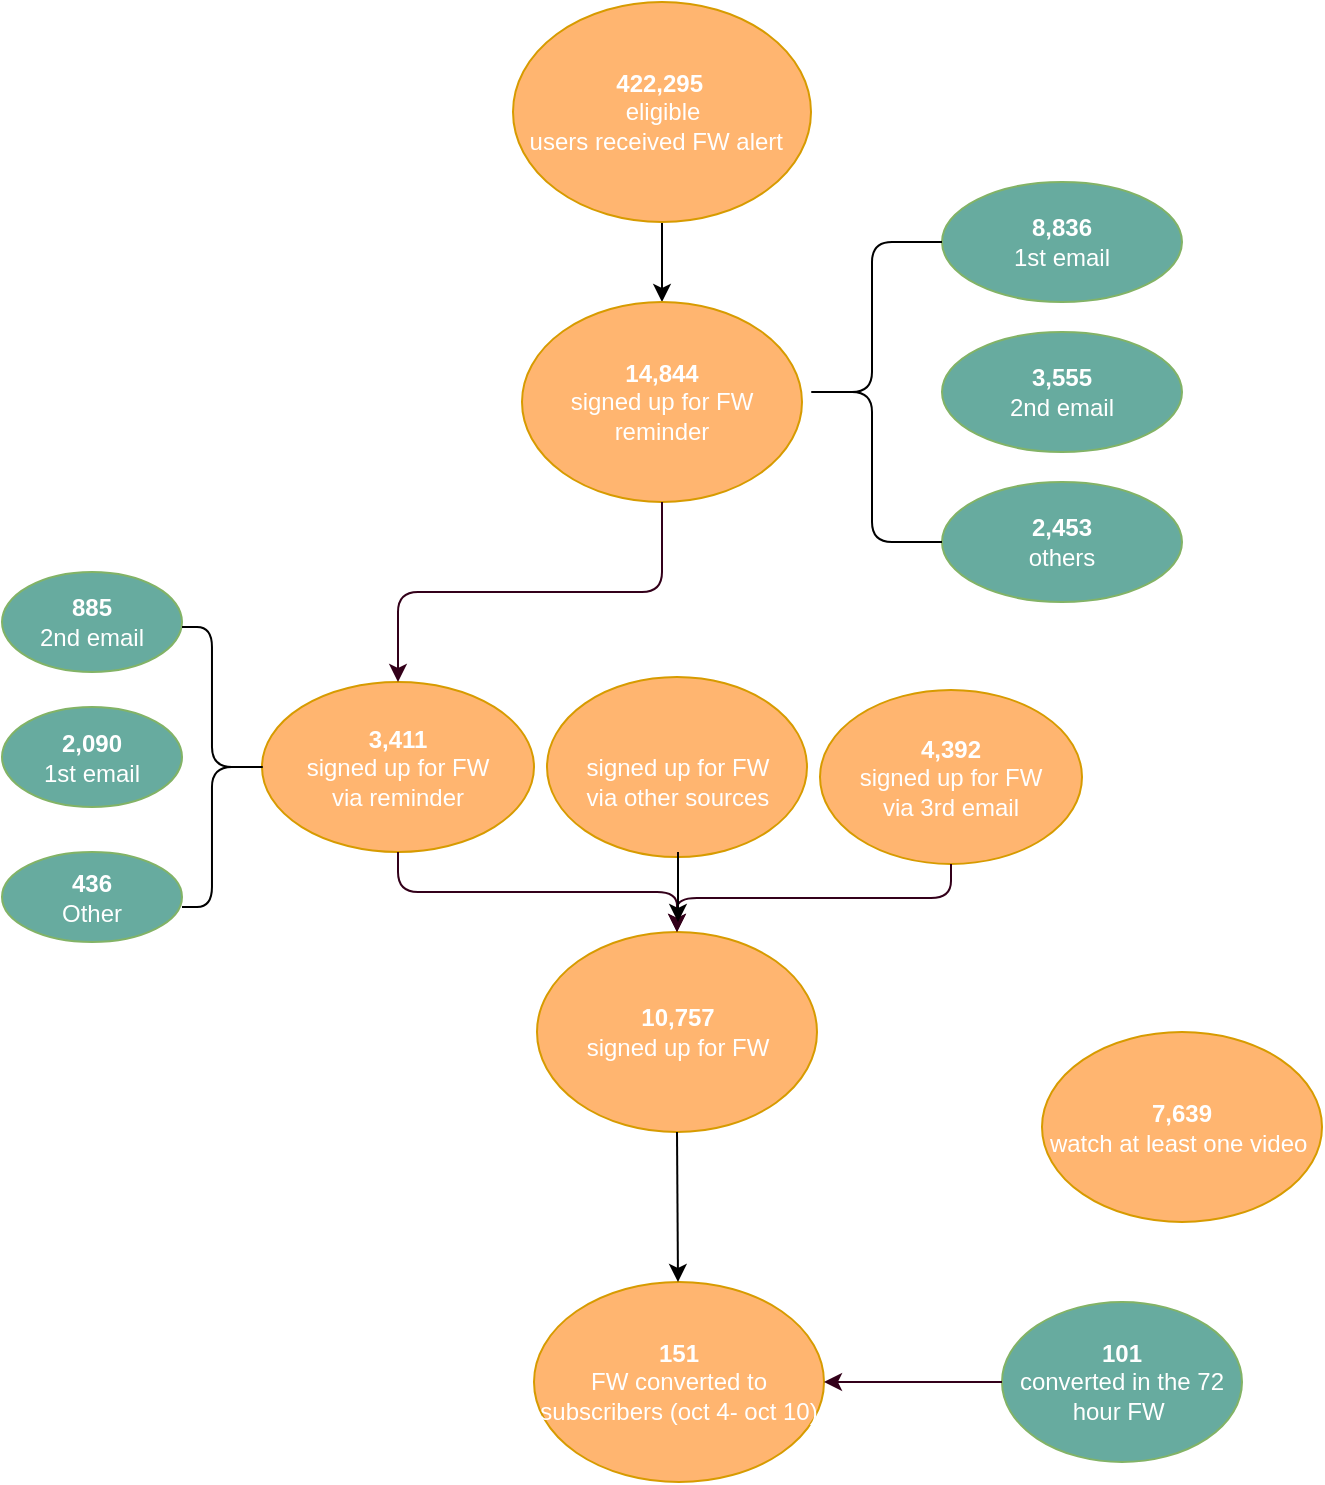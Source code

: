 <mxfile version="12.1.0" type="github" pages="1"><diagram id="Ymx6wfUNJpMz0sS_i-rf" name="Page-1"><mxGraphModel dx="1402" dy="789" grid="1" gridSize="10" guides="1" tooltips="1" connect="1" arrows="1" fold="1" page="1" pageScale="1" pageWidth="850" pageHeight="1100" math="0" shadow="0"><root><mxCell id="0"/><mxCell id="1" parent="0"/><mxCell id="yeMlbb_uGGNRfPIjAVd8-12" style="edgeStyle=none;rounded=0;orthogonalLoop=1;jettySize=auto;html=1;entryX=0.5;entryY=0;entryDx=0;entryDy=0;exitX=0.5;exitY=1;exitDx=0;exitDy=0;" edge="1" parent="1" source="yeMlbb_uGGNRfPIjAVd8-1" target="yeMlbb_uGGNRfPIjAVd8-7"><mxGeometry relative="1" as="geometry"><mxPoint x="430" y="216" as="targetPoint"/><mxPoint x="425" y="161" as="sourcePoint"/></mxGeometry></mxCell><mxCell id="yeMlbb_uGGNRfPIjAVd8-1" value="&lt;div&gt;&lt;span style=&quot;color: rgb(255 , 255 , 255)&quot;&gt;&lt;b&gt;422,295&amp;nbsp;&lt;/b&gt;&lt;/span&gt;&lt;/div&gt;&lt;div&gt;&lt;font color=&quot;#ffffff&quot;&gt;eligible users&amp;nbsp;&lt;span&gt;received&lt;/span&gt;&amp;nbsp;FW&amp;nbsp;alert&amp;nbsp;&amp;nbsp;&lt;/font&gt;&lt;/div&gt;" style="ellipse;whiteSpace=wrap;html=1;fillColor=#FFB570;strokeColor=#d79b00;align=center;" vertex="1" parent="1"><mxGeometry x="355.5" y="70" width="149" height="110" as="geometry"/></mxCell><mxCell id="yeMlbb_uGGNRfPIjAVd8-3" value="&lt;font color=&quot;#ffffff&quot;&gt;&lt;b&gt;2,453&lt;/b&gt;&lt;br&gt;others&lt;br&gt;&lt;/font&gt;" style="ellipse;whiteSpace=wrap;html=1;fillColor=#67AB9F;strokeColor=#82b366;" vertex="1" parent="1"><mxGeometry x="570" y="310" width="120" height="60" as="geometry"/></mxCell><mxCell id="yeMlbb_uGGNRfPIjAVd8-7" value="&lt;font color=&quot;#ffffff&quot;&gt;&lt;span&gt;&lt;b&gt;14,844&lt;/b&gt;&lt;br&gt;signed up for FW reminder&lt;br&gt;&lt;/span&gt;&lt;/font&gt;" style="ellipse;whiteSpace=wrap;html=1;fillColor=#FFB570;strokeColor=#d79b00;" vertex="1" parent="1"><mxGeometry x="360" y="220" width="140" height="100" as="geometry"/></mxCell><mxCell id="yeMlbb_uGGNRfPIjAVd8-19" value="&lt;font color=&quot;#ffffff&quot;&gt;&lt;b&gt;3,555&lt;/b&gt;&lt;br&gt;2nd email&lt;br&gt;&lt;/font&gt;" style="ellipse;whiteSpace=wrap;html=1;fillColor=#67AB9F;strokeColor=#82b366;" vertex="1" parent="1"><mxGeometry x="570" y="235" width="120" height="60" as="geometry"/></mxCell><mxCell id="yeMlbb_uGGNRfPIjAVd8-20" value="&lt;font color=&quot;#ffffff&quot;&gt;&lt;b&gt;8,836&lt;/b&gt;&lt;br&gt;1st email&lt;br&gt;&lt;/font&gt;" style="ellipse;whiteSpace=wrap;html=1;fillColor=#67AB9F;strokeColor=#82b366;" vertex="1" parent="1"><mxGeometry x="570" y="160" width="120" height="60" as="geometry"/></mxCell><mxCell id="yeMlbb_uGGNRfPIjAVd8-32" value="&lt;font color=&quot;#ffffff&quot;&gt;&lt;span&gt;&lt;b&gt;10,757&lt;/b&gt;&lt;br&gt;signed up for FW&lt;br&gt;&lt;/span&gt;&lt;/font&gt;" style="ellipse;whiteSpace=wrap;html=1;fillColor=#FFB570;strokeColor=#d79b00;" vertex="1" parent="1"><mxGeometry x="367.5" y="535" width="140" height="100" as="geometry"/></mxCell><mxCell id="yeMlbb_uGGNRfPIjAVd8-34" value="&lt;font color=&quot;#ffffff&quot;&gt;&lt;span&gt;&lt;b&gt;151&lt;/b&gt;&lt;br&gt;FW converted to subscribers (oct 4- oct 10)&lt;br&gt;&lt;/span&gt;&lt;/font&gt;" style="ellipse;whiteSpace=wrap;html=1;fillColor=#FFB570;strokeColor=#d79b00;" vertex="1" parent="1"><mxGeometry x="366" y="710" width="145" height="100" as="geometry"/></mxCell><mxCell id="yeMlbb_uGGNRfPIjAVd8-35" style="edgeStyle=none;rounded=0;orthogonalLoop=1;jettySize=auto;html=1;exitX=0.5;exitY=1;exitDx=0;exitDy=0;" edge="1" parent="1" source="yeMlbb_uGGNRfPIjAVd8-32"><mxGeometry relative="1" as="geometry"><mxPoint x="438" y="710" as="targetPoint"/><mxPoint x="430" y="635" as="sourcePoint"/><Array as="points"/></mxGeometry></mxCell><mxCell id="yeMlbb_uGGNRfPIjAVd8-37" value="&lt;font color=&quot;#ffffff&quot;&gt;&lt;b&gt;101&lt;/b&gt;&lt;br&gt;converted in the 72 hour FW&amp;nbsp;&lt;br&gt;&lt;/font&gt;" style="ellipse;whiteSpace=wrap;html=1;fillColor=#67AB9F;strokeColor=#82b366;" vertex="1" parent="1"><mxGeometry x="600" y="720" width="120" height="80" as="geometry"/></mxCell><mxCell id="yeMlbb_uGGNRfPIjAVd8-39" value="&lt;font color=&quot;#ffffff&quot;&gt;&lt;b&gt;7,639&lt;/b&gt;&lt;br&gt;watch at least one video&lt;b&gt;&amp;nbsp;&lt;/b&gt;&lt;br&gt;&lt;/font&gt;" style="ellipse;whiteSpace=wrap;html=1;fillColor=#FFB570;strokeColor=#d79b00;" vertex="1" parent="1"><mxGeometry x="620" y="585" width="140" height="95" as="geometry"/></mxCell><mxCell id="yeMlbb_uGGNRfPIjAVd8-40" value="&lt;font color=&quot;#ffffff&quot;&gt;&lt;b&gt;2,090&lt;/b&gt;&lt;br&gt;1st email&lt;br&gt;&lt;/font&gt;" style="ellipse;whiteSpace=wrap;html=1;fillColor=#67AB9F;strokeColor=#82b366;" vertex="1" parent="1"><mxGeometry x="100" y="422.5" width="90" height="50" as="geometry"/></mxCell><mxCell id="yeMlbb_uGGNRfPIjAVd8-41" value="&lt;font color=&quot;#ffffff&quot;&gt;&lt;b&gt;885&lt;br&gt;&lt;/b&gt;2nd email&lt;br&gt;&lt;/font&gt;" style="ellipse;whiteSpace=wrap;html=1;fillColor=#67AB9F;strokeColor=#82b366;" vertex="1" parent="1"><mxGeometry x="100" y="355" width="90" height="50" as="geometry"/></mxCell><mxCell id="yeMlbb_uGGNRfPIjAVd8-42" value="&lt;font color=&quot;#ffffff&quot;&gt;&lt;b&gt;&lt;br&gt;436&lt;/b&gt;&lt;br&gt;Other&lt;br&gt;&lt;br&gt;&lt;/font&gt;" style="ellipse;whiteSpace=wrap;html=1;fillColor=#67AB9F;strokeColor=#82b366;" vertex="1" parent="1"><mxGeometry x="100" y="495" width="90" height="45" as="geometry"/></mxCell><mxCell id="yeMlbb_uGGNRfPIjAVd8-52" value="" style="endArrow=classic;html=1;strokeColor=#33001A;strokeWidth=1;entryX=1;entryY=0.5;entryDx=0;entryDy=0;exitX=0;exitY=0.5;exitDx=0;exitDy=0;" edge="1" parent="1" source="yeMlbb_uGGNRfPIjAVd8-37" target="yeMlbb_uGGNRfPIjAVd8-34"><mxGeometry width="50" height="50" relative="1" as="geometry"><mxPoint x="560" y="730" as="sourcePoint"/><mxPoint x="500" y="730" as="targetPoint"/></mxGeometry></mxCell><mxCell id="yeMlbb_uGGNRfPIjAVd8-53" value="" style="shape=curlyBracket;whiteSpace=wrap;html=1;rounded=1;strokeWidth=1;fillColor=#67AB9F;" vertex="1" parent="1"><mxGeometry x="500" y="190" width="70" height="150" as="geometry"/></mxCell><mxCell id="yeMlbb_uGGNRfPIjAVd8-60" value="&lt;font color=&quot;#ffffff&quot;&gt;&lt;span&gt;&lt;b&gt;3,411&lt;/b&gt;&lt;br&gt;signed up for FW&lt;br&gt;via reminder&lt;br&gt;&lt;/span&gt;&lt;/font&gt;" style="ellipse;whiteSpace=wrap;html=1;fillColor=#FFB570;strokeColor=#d79b00;" vertex="1" parent="1"><mxGeometry x="230" y="410" width="136" height="85" as="geometry"/></mxCell><mxCell id="yeMlbb_uGGNRfPIjAVd8-61" value="&lt;font color=&quot;#ffffff&quot;&gt;&lt;span&gt;&lt;br&gt;signed up for FW&lt;br&gt;via other sources&lt;br&gt;&lt;/span&gt;&lt;/font&gt;" style="ellipse;whiteSpace=wrap;html=1;fillColor=#FFB570;strokeColor=#d79b00;" vertex="1" parent="1"><mxGeometry x="372.5" y="407.5" width="130" height="90" as="geometry"/></mxCell><mxCell id="yeMlbb_uGGNRfPIjAVd8-62" value="" style="shape=curlyBracket;whiteSpace=wrap;html=1;rounded=1;strokeWidth=1;fillColor=#67AB9F;direction=west;size=0.667;" vertex="1" parent="1"><mxGeometry x="190" y="382.5" width="45" height="140" as="geometry"/></mxCell><mxCell id="yeMlbb_uGGNRfPIjAVd8-68" value="" style="edgeStyle=elbowEdgeStyle;elbow=vertical;endArrow=classic;html=1;strokeColor=#33001A;strokeWidth=1;entryX=0.5;entryY=0;entryDx=0;entryDy=0;exitX=0.5;exitY=1;exitDx=0;exitDy=0;" edge="1" parent="1" source="yeMlbb_uGGNRfPIjAVd8-60" target="yeMlbb_uGGNRfPIjAVd8-32"><mxGeometry width="50" height="50" relative="1" as="geometry"><mxPoint x="352" y="495" as="sourcePoint"/><mxPoint x="391.5" y="540" as="targetPoint"/></mxGeometry></mxCell><mxCell id="yeMlbb_uGGNRfPIjAVd8-70" value="" style="edgeStyle=elbowEdgeStyle;elbow=vertical;endArrow=classic;html=1;strokeColor=#33001A;strokeWidth=1;exitX=0.554;exitY=1;exitDx=0;exitDy=0;exitPerimeter=0;entryX=0.5;entryY=0;entryDx=0;entryDy=0;" edge="1" parent="1" target="yeMlbb_uGGNRfPIjAVd8-60"><mxGeometry width="50" height="50" relative="1" as="geometry"><mxPoint x="430" y="320" as="sourcePoint"/><mxPoint x="338" y="350" as="targetPoint"/></mxGeometry></mxCell><mxCell id="yeMlbb_uGGNRfPIjAVd8-71" value="&lt;font color=&quot;#ffffff&quot;&gt;&lt;span&gt;&lt;b&gt;4,392&lt;/b&gt;&lt;br&gt;signed up for FW&lt;br&gt;via 3rd email&lt;br&gt;&lt;/span&gt;&lt;/font&gt;" style="ellipse;whiteSpace=wrap;html=1;fillColor=#FFB570;strokeColor=#d79b00;" vertex="1" parent="1"><mxGeometry x="509" y="414" width="131" height="87" as="geometry"/></mxCell><mxCell id="yeMlbb_uGGNRfPIjAVd8-72" value="" style="edgeStyle=elbowEdgeStyle;elbow=vertical;endArrow=classic;html=1;strokeColor=#33001A;strokeWidth=1;exitX=0.5;exitY=1;exitDx=0;exitDy=0;entryX=0.5;entryY=0;entryDx=0;entryDy=0;" edge="1" parent="1" source="yeMlbb_uGGNRfPIjAVd8-71" target="yeMlbb_uGGNRfPIjAVd8-32"><mxGeometry width="50" height="50" relative="1" as="geometry"><mxPoint x="308" y="505" as="sourcePoint"/><mxPoint x="440" y="530" as="targetPoint"/></mxGeometry></mxCell><mxCell id="yeMlbb_uGGNRfPIjAVd8-73" style="edgeStyle=none;rounded=0;orthogonalLoop=1;jettySize=auto;html=1;" edge="1" parent="1"><mxGeometry relative="1" as="geometry"><mxPoint x="438" y="530" as="targetPoint"/><mxPoint x="438" y="495" as="sourcePoint"/></mxGeometry></mxCell></root></mxGraphModel></diagram></mxfile>